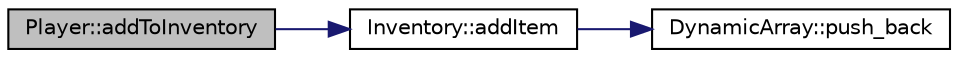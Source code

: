 digraph "Player::addToInventory"
{
 // LATEX_PDF_SIZE
  edge [fontname="Helvetica",fontsize="10",labelfontname="Helvetica",labelfontsize="10"];
  node [fontname="Helvetica",fontsize="10",shape=record];
  rankdir="LR";
  Node1 [label="Player::addToInventory",height=0.2,width=0.4,color="black", fillcolor="grey75", style="filled", fontcolor="black",tooltip=" "];
  Node1 -> Node2 [color="midnightblue",fontsize="10",style="solid",fontname="Helvetica"];
  Node2 [label="Inventory::addItem",height=0.2,width=0.4,color="black", fillcolor="white", style="filled",URL="$class_inventory.html#a1fc4b4128f095ed5bbd741dfd1e0206b",tooltip=" "];
  Node2 -> Node3 [color="midnightblue",fontsize="10",style="solid",fontname="Helvetica"];
  Node3 [label="DynamicArray::push_back",height=0.2,width=0.4,color="black", fillcolor="white", style="filled",URL="$class_dynamic_array.html#ac27ad259e9e39b494daa9487cfc02b5e",tooltip="Προσθέτει ένα αντικείμενο στο τέλος του πίνακα"];
}
